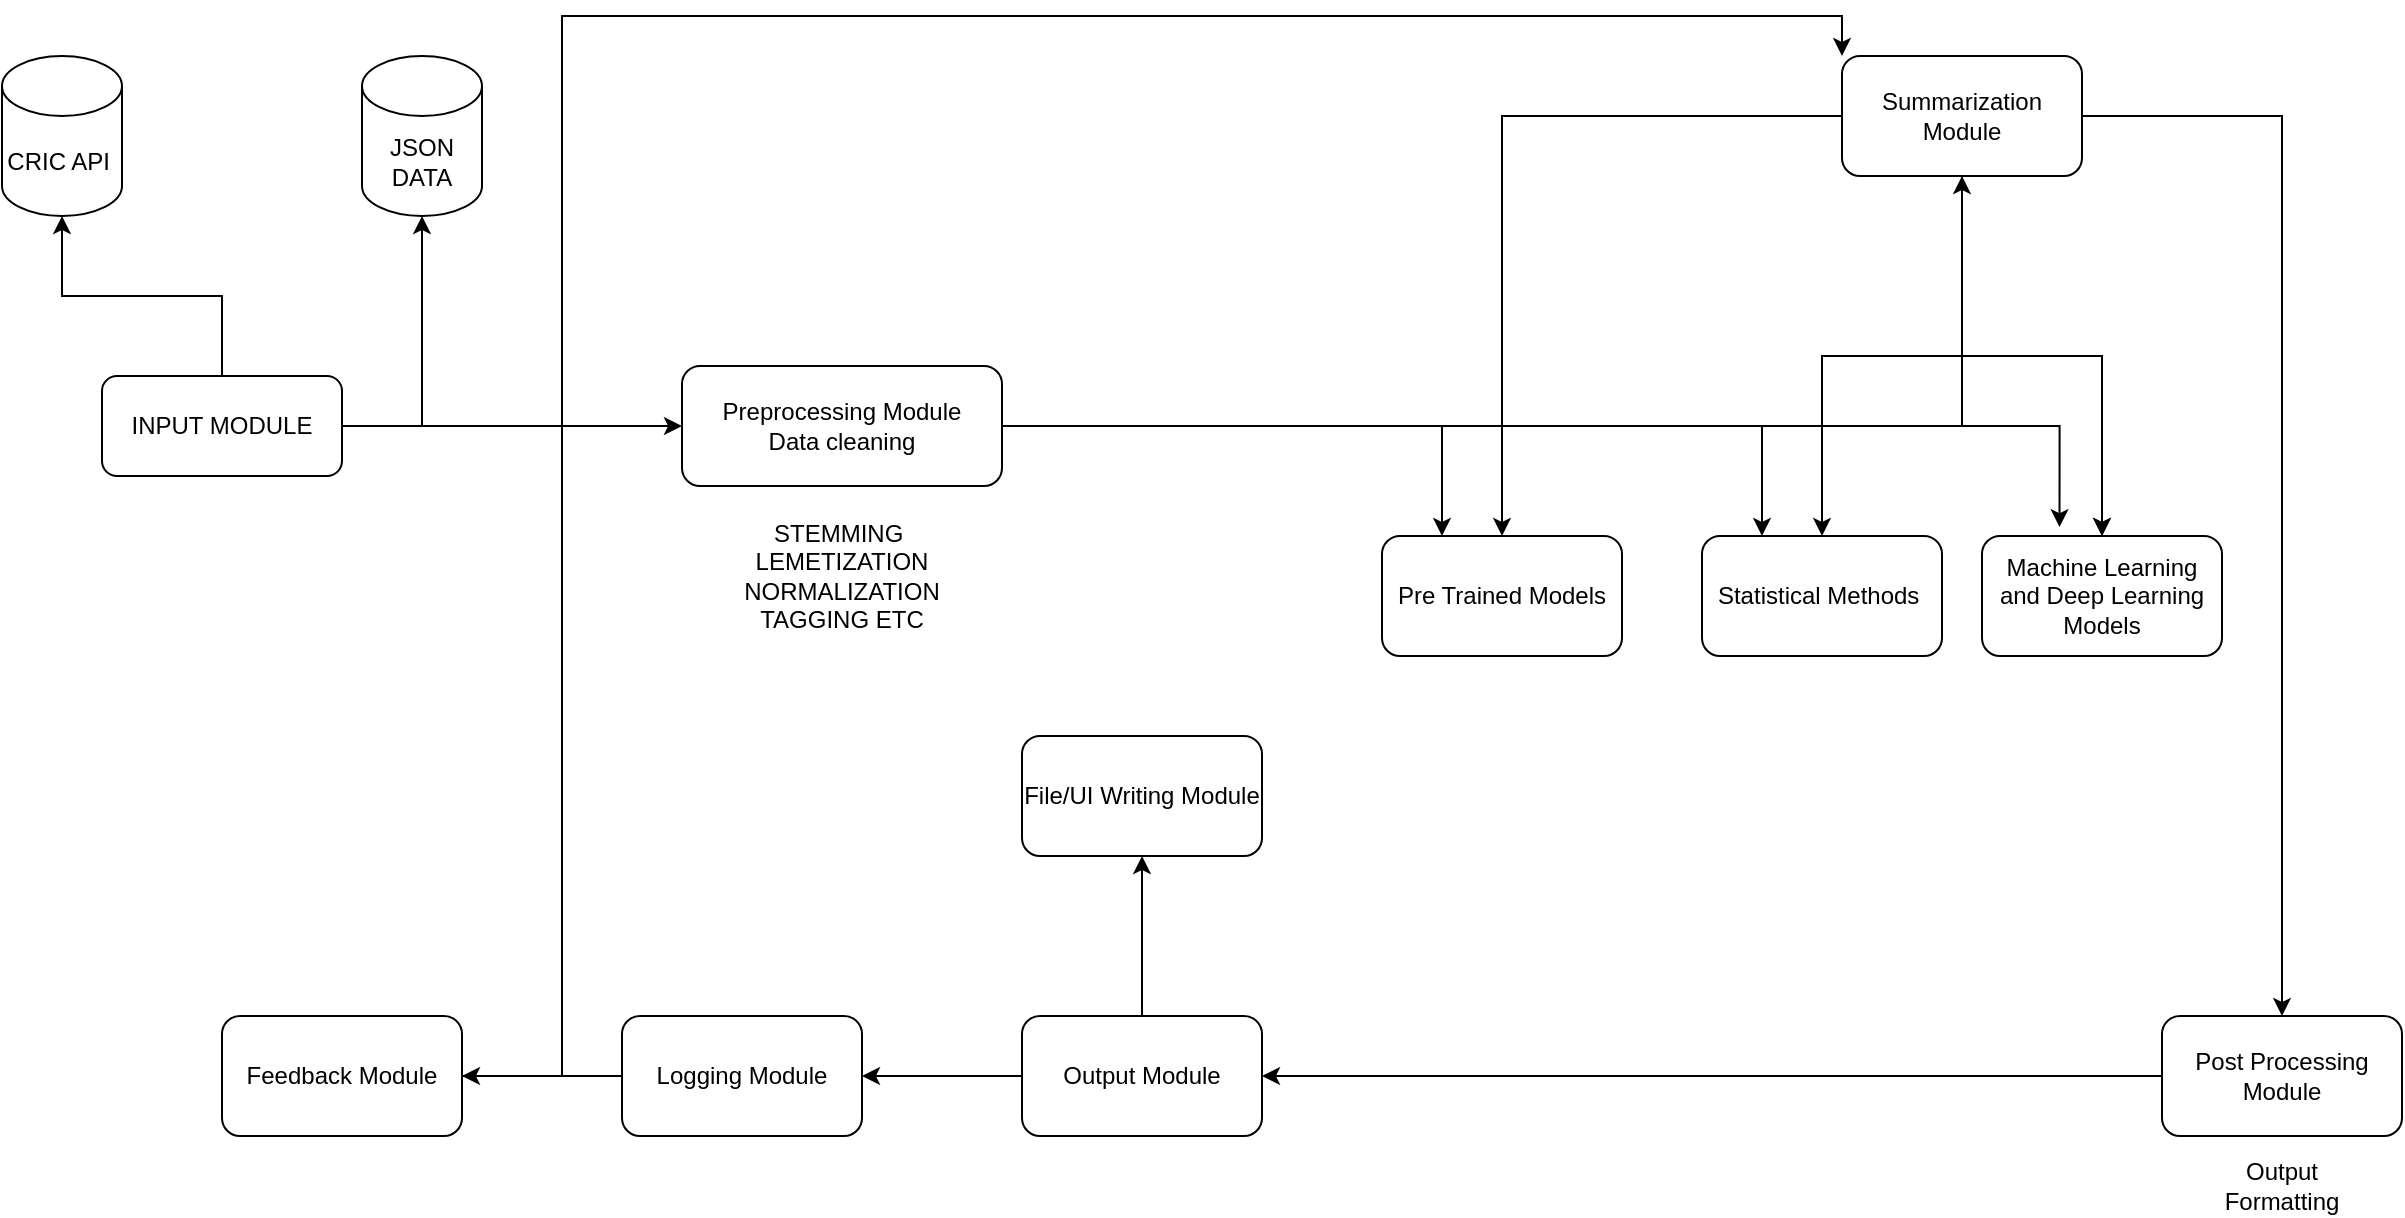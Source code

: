 <mxfile version="23.1.2" type="device">
  <diagram name="Page-1" id="3E5HyE8hhOJ5rMt0DQM-">
    <mxGraphModel dx="1628" dy="799" grid="1" gridSize="10" guides="1" tooltips="1" connect="1" arrows="1" fold="1" page="1" pageScale="1" pageWidth="850" pageHeight="1100" math="0" shadow="0">
      <root>
        <mxCell id="0" />
        <mxCell id="1" parent="0" />
        <mxCell id="mnEIBZzMdVnpQGlA5D_F-1" value="CRIC API&amp;nbsp;" style="shape=cylinder3;whiteSpace=wrap;html=1;boundedLbl=1;backgroundOutline=1;size=15;" vertex="1" parent="1">
          <mxGeometry x="20" y="80" width="60" height="80" as="geometry" />
        </mxCell>
        <mxCell id="mnEIBZzMdVnpQGlA5D_F-2" value="JSON DATA" style="shape=cylinder3;whiteSpace=wrap;html=1;boundedLbl=1;backgroundOutline=1;size=15;" vertex="1" parent="1">
          <mxGeometry x="200" y="80" width="60" height="80" as="geometry" />
        </mxCell>
        <mxCell id="mnEIBZzMdVnpQGlA5D_F-10" value="" style="edgeStyle=orthogonalEdgeStyle;rounded=0;orthogonalLoop=1;jettySize=auto;html=1;" edge="1" parent="1" source="mnEIBZzMdVnpQGlA5D_F-3" target="mnEIBZzMdVnpQGlA5D_F-9">
          <mxGeometry relative="1" as="geometry" />
        </mxCell>
        <mxCell id="mnEIBZzMdVnpQGlA5D_F-3" value="INPUT MODULE" style="rounded=1;whiteSpace=wrap;html=1;" vertex="1" parent="1">
          <mxGeometry x="70" y="240" width="120" height="50" as="geometry" />
        </mxCell>
        <mxCell id="mnEIBZzMdVnpQGlA5D_F-4" style="edgeStyle=orthogonalEdgeStyle;rounded=0;orthogonalLoop=1;jettySize=auto;html=1;entryX=0.5;entryY=1;entryDx=0;entryDy=0;entryPerimeter=0;" edge="1" parent="1" source="mnEIBZzMdVnpQGlA5D_F-3" target="mnEIBZzMdVnpQGlA5D_F-2">
          <mxGeometry relative="1" as="geometry" />
        </mxCell>
        <mxCell id="mnEIBZzMdVnpQGlA5D_F-5" style="edgeStyle=orthogonalEdgeStyle;rounded=0;orthogonalLoop=1;jettySize=auto;html=1;entryX=0.5;entryY=1;entryDx=0;entryDy=0;entryPerimeter=0;" edge="1" parent="1" source="mnEIBZzMdVnpQGlA5D_F-3" target="mnEIBZzMdVnpQGlA5D_F-1">
          <mxGeometry relative="1" as="geometry" />
        </mxCell>
        <mxCell id="mnEIBZzMdVnpQGlA5D_F-13" value="" style="edgeStyle=orthogonalEdgeStyle;rounded=0;orthogonalLoop=1;jettySize=auto;html=1;" edge="1" parent="1" source="mnEIBZzMdVnpQGlA5D_F-9" target="mnEIBZzMdVnpQGlA5D_F-12">
          <mxGeometry relative="1" as="geometry" />
        </mxCell>
        <mxCell id="mnEIBZzMdVnpQGlA5D_F-23" style="edgeStyle=orthogonalEdgeStyle;rounded=0;orthogonalLoop=1;jettySize=auto;html=1;entryX=0.25;entryY=0;entryDx=0;entryDy=0;" edge="1" parent="1" source="mnEIBZzMdVnpQGlA5D_F-9" target="mnEIBZzMdVnpQGlA5D_F-20">
          <mxGeometry relative="1" as="geometry" />
        </mxCell>
        <mxCell id="mnEIBZzMdVnpQGlA5D_F-24" style="edgeStyle=orthogonalEdgeStyle;rounded=0;orthogonalLoop=1;jettySize=auto;html=1;entryX=0.25;entryY=0;entryDx=0;entryDy=0;" edge="1" parent="1" source="mnEIBZzMdVnpQGlA5D_F-9" target="mnEIBZzMdVnpQGlA5D_F-15">
          <mxGeometry relative="1" as="geometry" />
        </mxCell>
        <mxCell id="mnEIBZzMdVnpQGlA5D_F-9" value="Preprocessing Module&lt;br&gt;Data cleaning" style="whiteSpace=wrap;html=1;rounded=1;" vertex="1" parent="1">
          <mxGeometry x="360" y="235" width="160" height="60" as="geometry" />
        </mxCell>
        <mxCell id="mnEIBZzMdVnpQGlA5D_F-11" value="STEMMING&amp;nbsp;&lt;br&gt;LEMETIZATION&lt;br&gt;NORMALIZATION&lt;br&gt;TAGGING ETC" style="text;html=1;strokeColor=none;fillColor=none;align=center;verticalAlign=middle;whiteSpace=wrap;rounded=0;" vertex="1" parent="1">
          <mxGeometry x="370" y="310" width="140" height="60" as="geometry" />
        </mxCell>
        <mxCell id="mnEIBZzMdVnpQGlA5D_F-16" value="" style="edgeStyle=orthogonalEdgeStyle;rounded=0;orthogonalLoop=1;jettySize=auto;html=1;" edge="1" parent="1" source="mnEIBZzMdVnpQGlA5D_F-12" target="mnEIBZzMdVnpQGlA5D_F-15">
          <mxGeometry relative="1" as="geometry" />
        </mxCell>
        <mxCell id="mnEIBZzMdVnpQGlA5D_F-18" value="" style="edgeStyle=orthogonalEdgeStyle;rounded=0;orthogonalLoop=1;jettySize=auto;html=1;" edge="1" parent="1" source="mnEIBZzMdVnpQGlA5D_F-12" target="mnEIBZzMdVnpQGlA5D_F-17">
          <mxGeometry relative="1" as="geometry" />
        </mxCell>
        <mxCell id="mnEIBZzMdVnpQGlA5D_F-19" value="" style="edgeStyle=orthogonalEdgeStyle;rounded=0;orthogonalLoop=1;jettySize=auto;html=1;" edge="1" parent="1" source="mnEIBZzMdVnpQGlA5D_F-12" target="mnEIBZzMdVnpQGlA5D_F-17">
          <mxGeometry relative="1" as="geometry" />
        </mxCell>
        <mxCell id="mnEIBZzMdVnpQGlA5D_F-21" value="" style="edgeStyle=orthogonalEdgeStyle;rounded=0;orthogonalLoop=1;jettySize=auto;html=1;" edge="1" parent="1" source="mnEIBZzMdVnpQGlA5D_F-12" target="mnEIBZzMdVnpQGlA5D_F-20">
          <mxGeometry relative="1" as="geometry" />
        </mxCell>
        <mxCell id="mnEIBZzMdVnpQGlA5D_F-27" value="" style="edgeStyle=orthogonalEdgeStyle;rounded=0;orthogonalLoop=1;jettySize=auto;html=1;" edge="1" parent="1" source="mnEIBZzMdVnpQGlA5D_F-12" target="mnEIBZzMdVnpQGlA5D_F-26">
          <mxGeometry relative="1" as="geometry" />
        </mxCell>
        <mxCell id="mnEIBZzMdVnpQGlA5D_F-12" value="Summarization Module" style="whiteSpace=wrap;html=1;rounded=1;" vertex="1" parent="1">
          <mxGeometry x="940" y="80" width="120" height="60" as="geometry" />
        </mxCell>
        <mxCell id="mnEIBZzMdVnpQGlA5D_F-15" value="Statistical Methods&amp;nbsp;" style="whiteSpace=wrap;html=1;rounded=1;" vertex="1" parent="1">
          <mxGeometry x="870" y="320" width="120" height="60" as="geometry" />
        </mxCell>
        <mxCell id="mnEIBZzMdVnpQGlA5D_F-17" value="Machine Learning and Deep Learning Models" style="whiteSpace=wrap;html=1;rounded=1;" vertex="1" parent="1">
          <mxGeometry x="1010" y="320" width="120" height="60" as="geometry" />
        </mxCell>
        <mxCell id="mnEIBZzMdVnpQGlA5D_F-20" value="Pre Trained Models" style="whiteSpace=wrap;html=1;rounded=1;" vertex="1" parent="1">
          <mxGeometry x="710" y="320" width="120" height="60" as="geometry" />
        </mxCell>
        <mxCell id="mnEIBZzMdVnpQGlA5D_F-25" style="edgeStyle=orthogonalEdgeStyle;rounded=0;orthogonalLoop=1;jettySize=auto;html=1;entryX=0.323;entryY=-0.074;entryDx=0;entryDy=0;entryPerimeter=0;" edge="1" parent="1" source="mnEIBZzMdVnpQGlA5D_F-9" target="mnEIBZzMdVnpQGlA5D_F-17">
          <mxGeometry relative="1" as="geometry" />
        </mxCell>
        <mxCell id="mnEIBZzMdVnpQGlA5D_F-29" value="" style="edgeStyle=orthogonalEdgeStyle;rounded=0;orthogonalLoop=1;jettySize=auto;html=1;" edge="1" parent="1" source="mnEIBZzMdVnpQGlA5D_F-26" target="mnEIBZzMdVnpQGlA5D_F-28">
          <mxGeometry relative="1" as="geometry" />
        </mxCell>
        <mxCell id="mnEIBZzMdVnpQGlA5D_F-26" value="Post Processing Module" style="whiteSpace=wrap;html=1;rounded=1;" vertex="1" parent="1">
          <mxGeometry x="1100" y="560" width="120" height="60" as="geometry" />
        </mxCell>
        <mxCell id="mnEIBZzMdVnpQGlA5D_F-32" value="" style="edgeStyle=orthogonalEdgeStyle;rounded=0;orthogonalLoop=1;jettySize=auto;html=1;" edge="1" parent="1" source="mnEIBZzMdVnpQGlA5D_F-28" target="mnEIBZzMdVnpQGlA5D_F-31">
          <mxGeometry relative="1" as="geometry" />
        </mxCell>
        <mxCell id="mnEIBZzMdVnpQGlA5D_F-34" value="" style="edgeStyle=orthogonalEdgeStyle;rounded=0;orthogonalLoop=1;jettySize=auto;html=1;" edge="1" parent="1" source="mnEIBZzMdVnpQGlA5D_F-28" target="mnEIBZzMdVnpQGlA5D_F-33">
          <mxGeometry relative="1" as="geometry" />
        </mxCell>
        <mxCell id="mnEIBZzMdVnpQGlA5D_F-28" value="Output Module" style="whiteSpace=wrap;html=1;rounded=1;" vertex="1" parent="1">
          <mxGeometry x="530" y="560" width="120" height="60" as="geometry" />
        </mxCell>
        <mxCell id="mnEIBZzMdVnpQGlA5D_F-30" value="Output Formatting" style="text;html=1;strokeColor=none;fillColor=none;align=center;verticalAlign=middle;whiteSpace=wrap;rounded=0;" vertex="1" parent="1">
          <mxGeometry x="1130" y="630" width="60" height="30" as="geometry" />
        </mxCell>
        <mxCell id="mnEIBZzMdVnpQGlA5D_F-36" value="" style="edgeStyle=orthogonalEdgeStyle;rounded=0;orthogonalLoop=1;jettySize=auto;html=1;" edge="1" parent="1" source="mnEIBZzMdVnpQGlA5D_F-31" target="mnEIBZzMdVnpQGlA5D_F-35">
          <mxGeometry relative="1" as="geometry" />
        </mxCell>
        <mxCell id="mnEIBZzMdVnpQGlA5D_F-31" value="Logging Module" style="whiteSpace=wrap;html=1;rounded=1;" vertex="1" parent="1">
          <mxGeometry x="330" y="560" width="120" height="60" as="geometry" />
        </mxCell>
        <mxCell id="mnEIBZzMdVnpQGlA5D_F-33" value="File/UI Writing Module" style="whiteSpace=wrap;html=1;rounded=1;" vertex="1" parent="1">
          <mxGeometry x="530" y="420" width="120" height="60" as="geometry" />
        </mxCell>
        <mxCell id="mnEIBZzMdVnpQGlA5D_F-38" style="edgeStyle=orthogonalEdgeStyle;rounded=0;orthogonalLoop=1;jettySize=auto;html=1;entryX=0;entryY=0;entryDx=0;entryDy=0;" edge="1" parent="1" source="mnEIBZzMdVnpQGlA5D_F-35" target="mnEIBZzMdVnpQGlA5D_F-12">
          <mxGeometry relative="1" as="geometry">
            <Array as="points">
              <mxPoint x="300" y="590" />
              <mxPoint x="300" y="60" />
              <mxPoint x="940" y="60" />
            </Array>
          </mxGeometry>
        </mxCell>
        <mxCell id="mnEIBZzMdVnpQGlA5D_F-35" value="Feedback Module" style="whiteSpace=wrap;html=1;rounded=1;" vertex="1" parent="1">
          <mxGeometry x="130" y="560" width="120" height="60" as="geometry" />
        </mxCell>
      </root>
    </mxGraphModel>
  </diagram>
</mxfile>
